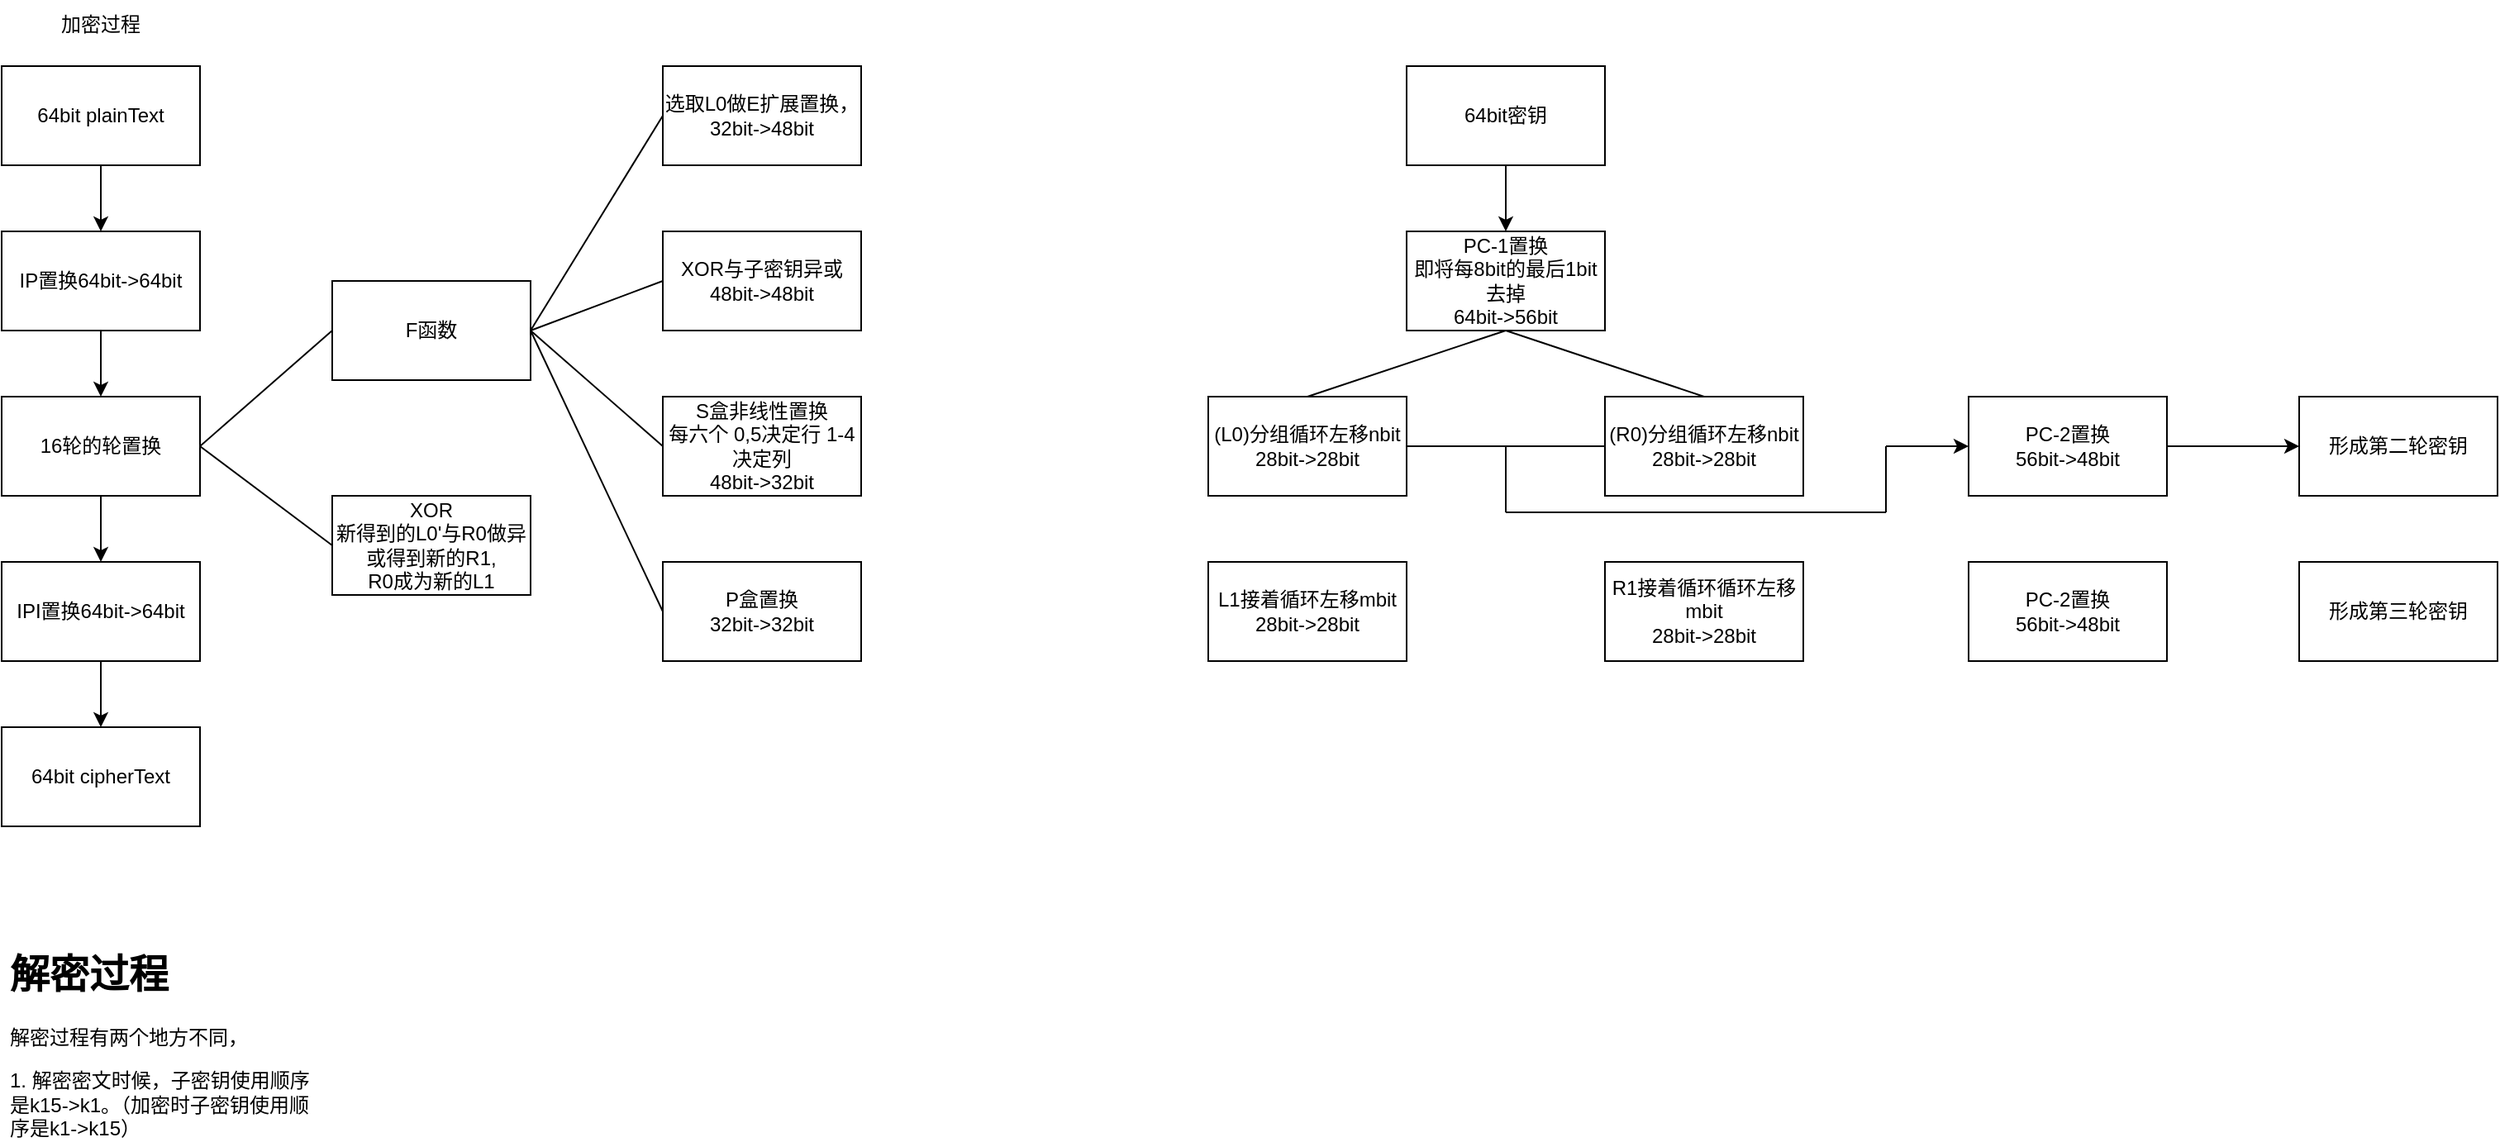 <mxfile version="17.1.0" type="github">
  <diagram id="d-9lN3E3b-7A1qJQFk1q" name="Page-1">
    <mxGraphModel dx="926" dy="537" grid="1" gridSize="10" guides="1" tooltips="1" connect="1" arrows="1" fold="1" page="1" pageScale="1" pageWidth="850" pageHeight="1100" math="0" shadow="0">
      <root>
        <mxCell id="0" />
        <mxCell id="1" parent="0" />
        <mxCell id="XsJQiSFJp8W32oPpOZ8I-12" value="" style="edgeStyle=orthogonalEdgeStyle;rounded=0;orthogonalLoop=1;jettySize=auto;html=1;" parent="1" source="XsJQiSFJp8W32oPpOZ8I-1" target="XsJQiSFJp8W32oPpOZ8I-2" edge="1">
          <mxGeometry relative="1" as="geometry" />
        </mxCell>
        <mxCell id="XsJQiSFJp8W32oPpOZ8I-1" value="64bit plainText" style="rounded=0;whiteSpace=wrap;html=1;" parent="1" vertex="1">
          <mxGeometry x="160" y="100" width="120" height="60" as="geometry" />
        </mxCell>
        <mxCell id="XsJQiSFJp8W32oPpOZ8I-13" value="" style="edgeStyle=orthogonalEdgeStyle;rounded=0;orthogonalLoop=1;jettySize=auto;html=1;" parent="1" source="XsJQiSFJp8W32oPpOZ8I-2" target="XsJQiSFJp8W32oPpOZ8I-3" edge="1">
          <mxGeometry relative="1" as="geometry" />
        </mxCell>
        <mxCell id="XsJQiSFJp8W32oPpOZ8I-2" value="IP置换64bit-&amp;gt;64bit" style="rounded=0;whiteSpace=wrap;html=1;" parent="1" vertex="1">
          <mxGeometry x="160" y="200" width="120" height="60" as="geometry" />
        </mxCell>
        <mxCell id="XsJQiSFJp8W32oPpOZ8I-14" value="" style="edgeStyle=orthogonalEdgeStyle;rounded=0;orthogonalLoop=1;jettySize=auto;html=1;" parent="1" source="XsJQiSFJp8W32oPpOZ8I-3" target="XsJQiSFJp8W32oPpOZ8I-4" edge="1">
          <mxGeometry relative="1" as="geometry" />
        </mxCell>
        <mxCell id="XsJQiSFJp8W32oPpOZ8I-3" value="16轮的轮置换" style="rounded=0;whiteSpace=wrap;html=1;" parent="1" vertex="1">
          <mxGeometry x="160" y="300" width="120" height="60" as="geometry" />
        </mxCell>
        <mxCell id="XsJQiSFJp8W32oPpOZ8I-15" value="" style="edgeStyle=orthogonalEdgeStyle;rounded=0;orthogonalLoop=1;jettySize=auto;html=1;" parent="1" source="XsJQiSFJp8W32oPpOZ8I-4" target="XsJQiSFJp8W32oPpOZ8I-5" edge="1">
          <mxGeometry relative="1" as="geometry" />
        </mxCell>
        <mxCell id="XsJQiSFJp8W32oPpOZ8I-4" value="IPI置换64bit-&amp;gt;64bit" style="rounded=0;whiteSpace=wrap;html=1;" parent="1" vertex="1">
          <mxGeometry x="160" y="400" width="120" height="60" as="geometry" />
        </mxCell>
        <mxCell id="XsJQiSFJp8W32oPpOZ8I-5" value="64bit cipherText" style="rounded=0;whiteSpace=wrap;html=1;" parent="1" vertex="1">
          <mxGeometry x="160" y="500" width="120" height="60" as="geometry" />
        </mxCell>
        <mxCell id="XsJQiSFJp8W32oPpOZ8I-6" value="F函数" style="rounded=0;whiteSpace=wrap;html=1;" parent="1" vertex="1">
          <mxGeometry x="360" y="230" width="120" height="60" as="geometry" />
        </mxCell>
        <mxCell id="XsJQiSFJp8W32oPpOZ8I-7" value="XOR&lt;br&gt;新得到的L0&#39;与R0做异或得到新的R1,&lt;br&gt;R0成为新的L1" style="rounded=0;whiteSpace=wrap;html=1;" parent="1" vertex="1">
          <mxGeometry x="360" y="360" width="120" height="60" as="geometry" />
        </mxCell>
        <mxCell id="XsJQiSFJp8W32oPpOZ8I-8" value="选取L0做E扩展置换，32bit-&amp;gt;48bit" style="rounded=0;whiteSpace=wrap;html=1;" parent="1" vertex="1">
          <mxGeometry x="560" y="100" width="120" height="60" as="geometry" />
        </mxCell>
        <mxCell id="XsJQiSFJp8W32oPpOZ8I-9" value="XOR与子密钥异或&lt;br&gt;48bit-&amp;gt;48bit" style="rounded=0;whiteSpace=wrap;html=1;" parent="1" vertex="1">
          <mxGeometry x="560" y="200" width="120" height="60" as="geometry" />
        </mxCell>
        <mxCell id="XsJQiSFJp8W32oPpOZ8I-10" value="S盒非线性置换&lt;br&gt;每六个 0,5决定行 1-4决定列&lt;br&gt;48bit-&amp;gt;32bit" style="rounded=0;whiteSpace=wrap;html=1;" parent="1" vertex="1">
          <mxGeometry x="560" y="300" width="120" height="60" as="geometry" />
        </mxCell>
        <mxCell id="XsJQiSFJp8W32oPpOZ8I-11" value="P盒置换&lt;br&gt;32bit-&amp;gt;32bit" style="rounded=0;whiteSpace=wrap;html=1;" parent="1" vertex="1">
          <mxGeometry x="560" y="400" width="120" height="60" as="geometry" />
        </mxCell>
        <mxCell id="XsJQiSFJp8W32oPpOZ8I-18" value="" style="endArrow=none;html=1;rounded=0;exitX=1;exitY=0.5;exitDx=0;exitDy=0;entryX=0;entryY=0.5;entryDx=0;entryDy=0;" parent="1" source="XsJQiSFJp8W32oPpOZ8I-3" target="XsJQiSFJp8W32oPpOZ8I-6" edge="1">
          <mxGeometry width="50" height="50" relative="1" as="geometry">
            <mxPoint x="400" y="340" as="sourcePoint" />
            <mxPoint x="450" y="290" as="targetPoint" />
          </mxGeometry>
        </mxCell>
        <mxCell id="XsJQiSFJp8W32oPpOZ8I-19" value="" style="endArrow=none;html=1;rounded=0;exitX=1;exitY=0.5;exitDx=0;exitDy=0;entryX=0;entryY=0.5;entryDx=0;entryDy=0;" parent="1" source="XsJQiSFJp8W32oPpOZ8I-3" target="XsJQiSFJp8W32oPpOZ8I-7" edge="1">
          <mxGeometry width="50" height="50" relative="1" as="geometry">
            <mxPoint x="400" y="340" as="sourcePoint" />
            <mxPoint x="450" y="290" as="targetPoint" />
          </mxGeometry>
        </mxCell>
        <mxCell id="XsJQiSFJp8W32oPpOZ8I-20" value="" style="endArrow=none;html=1;rounded=0;entryX=0;entryY=0.5;entryDx=0;entryDy=0;exitX=1;exitY=0.5;exitDx=0;exitDy=0;" parent="1" source="XsJQiSFJp8W32oPpOZ8I-6" target="XsJQiSFJp8W32oPpOZ8I-8" edge="1">
          <mxGeometry width="50" height="50" relative="1" as="geometry">
            <mxPoint x="400" y="340" as="sourcePoint" />
            <mxPoint x="450" y="290" as="targetPoint" />
          </mxGeometry>
        </mxCell>
        <mxCell id="XsJQiSFJp8W32oPpOZ8I-21" value="" style="endArrow=none;html=1;rounded=0;entryX=0;entryY=0.5;entryDx=0;entryDy=0;exitX=1;exitY=0.5;exitDx=0;exitDy=0;" parent="1" source="XsJQiSFJp8W32oPpOZ8I-6" target="XsJQiSFJp8W32oPpOZ8I-9" edge="1">
          <mxGeometry width="50" height="50" relative="1" as="geometry">
            <mxPoint x="400" y="340" as="sourcePoint" />
            <mxPoint x="450" y="290" as="targetPoint" />
          </mxGeometry>
        </mxCell>
        <mxCell id="XsJQiSFJp8W32oPpOZ8I-22" value="" style="endArrow=none;html=1;rounded=0;entryX=0;entryY=0.5;entryDx=0;entryDy=0;exitX=1;exitY=0.5;exitDx=0;exitDy=0;" parent="1" source="XsJQiSFJp8W32oPpOZ8I-6" target="XsJQiSFJp8W32oPpOZ8I-10" edge="1">
          <mxGeometry width="50" height="50" relative="1" as="geometry">
            <mxPoint x="400" y="340" as="sourcePoint" />
            <mxPoint x="450" y="290" as="targetPoint" />
          </mxGeometry>
        </mxCell>
        <mxCell id="XsJQiSFJp8W32oPpOZ8I-23" value="" style="endArrow=none;html=1;rounded=0;entryX=0;entryY=0.5;entryDx=0;entryDy=0;exitX=1;exitY=0.5;exitDx=0;exitDy=0;" parent="1" source="XsJQiSFJp8W32oPpOZ8I-6" target="XsJQiSFJp8W32oPpOZ8I-11" edge="1">
          <mxGeometry width="50" height="50" relative="1" as="geometry">
            <mxPoint x="400" y="340" as="sourcePoint" />
            <mxPoint x="450" y="290" as="targetPoint" />
          </mxGeometry>
        </mxCell>
        <mxCell id="XsJQiSFJp8W32oPpOZ8I-24" value="加密过程" style="text;html=1;strokeColor=none;fillColor=none;align=center;verticalAlign=middle;whiteSpace=wrap;rounded=0;" parent="1" vertex="1">
          <mxGeometry x="190" y="60" width="60" height="30" as="geometry" />
        </mxCell>
        <mxCell id="XsJQiSFJp8W32oPpOZ8I-35" value="" style="edgeStyle=orthogonalEdgeStyle;rounded=0;orthogonalLoop=1;jettySize=auto;html=1;" parent="1" source="XsJQiSFJp8W32oPpOZ8I-25" target="XsJQiSFJp8W32oPpOZ8I-26" edge="1">
          <mxGeometry relative="1" as="geometry" />
        </mxCell>
        <mxCell id="XsJQiSFJp8W32oPpOZ8I-25" value="64bit密钥" style="rounded=0;whiteSpace=wrap;html=1;" parent="1" vertex="1">
          <mxGeometry x="1010" y="100" width="120" height="60" as="geometry" />
        </mxCell>
        <mxCell id="XsJQiSFJp8W32oPpOZ8I-26" value="PC-1置换&lt;br&gt;即将每8bit的最后1bit去掉&lt;br&gt;64bit-&amp;gt;56bit" style="rounded=0;whiteSpace=wrap;html=1;" parent="1" vertex="1">
          <mxGeometry x="1010" y="200" width="120" height="60" as="geometry" />
        </mxCell>
        <mxCell id="XsJQiSFJp8W32oPpOZ8I-27" value="(L0)分组循环左移nbit&lt;br&gt;28bit-&amp;gt;28bit" style="rounded=0;whiteSpace=wrap;html=1;" parent="1" vertex="1">
          <mxGeometry x="890" y="300" width="120" height="60" as="geometry" />
        </mxCell>
        <mxCell id="XsJQiSFJp8W32oPpOZ8I-28" value="(R0)分组循环左移nbit&lt;br&gt;28bit-&amp;gt;28bit" style="rounded=0;whiteSpace=wrap;html=1;" parent="1" vertex="1">
          <mxGeometry x="1130" y="300" width="120" height="60" as="geometry" />
        </mxCell>
        <mxCell id="XsJQiSFJp8W32oPpOZ8I-29" value="PC-2置换&lt;br&gt;56bit-&amp;gt;48bit" style="rounded=0;whiteSpace=wrap;html=1;" parent="1" vertex="1">
          <mxGeometry x="1350" y="300" width="120" height="60" as="geometry" />
        </mxCell>
        <mxCell id="XsJQiSFJp8W32oPpOZ8I-30" value="L1接着循环左移mbit&lt;br&gt;28bit-&amp;gt;28bit" style="rounded=0;whiteSpace=wrap;html=1;" parent="1" vertex="1">
          <mxGeometry x="890" y="400" width="120" height="60" as="geometry" />
        </mxCell>
        <mxCell id="XsJQiSFJp8W32oPpOZ8I-31" value="R1接着循环循环左移mbit&lt;br&gt;28bit-&amp;gt;28bit" style="rounded=0;whiteSpace=wrap;html=1;" parent="1" vertex="1">
          <mxGeometry x="1130" y="400" width="120" height="60" as="geometry" />
        </mxCell>
        <mxCell id="XsJQiSFJp8W32oPpOZ8I-32" value="PC-2置换&lt;br&gt;56bit-&amp;gt;48bit" style="rounded=0;whiteSpace=wrap;html=1;" parent="1" vertex="1">
          <mxGeometry x="1350" y="400" width="120" height="60" as="geometry" />
        </mxCell>
        <mxCell id="XsJQiSFJp8W32oPpOZ8I-33" value="形成第二轮密钥" style="rounded=0;whiteSpace=wrap;html=1;" parent="1" vertex="1">
          <mxGeometry x="1550" y="300" width="120" height="60" as="geometry" />
        </mxCell>
        <mxCell id="XsJQiSFJp8W32oPpOZ8I-34" value="形成第三轮密钥" style="rounded=0;whiteSpace=wrap;html=1;" parent="1" vertex="1">
          <mxGeometry x="1550" y="400" width="120" height="60" as="geometry" />
        </mxCell>
        <mxCell id="XsJQiSFJp8W32oPpOZ8I-36" value="" style="endArrow=none;html=1;rounded=0;entryX=0.5;entryY=1;entryDx=0;entryDy=0;exitX=0.5;exitY=0;exitDx=0;exitDy=0;" parent="1" source="XsJQiSFJp8W32oPpOZ8I-27" target="XsJQiSFJp8W32oPpOZ8I-26" edge="1">
          <mxGeometry width="50" height="50" relative="1" as="geometry">
            <mxPoint x="1030" y="330" as="sourcePoint" />
            <mxPoint x="1080" y="280" as="targetPoint" />
          </mxGeometry>
        </mxCell>
        <mxCell id="XsJQiSFJp8W32oPpOZ8I-37" value="" style="endArrow=none;html=1;rounded=0;entryX=0.5;entryY=1;entryDx=0;entryDy=0;exitX=0.5;exitY=0;exitDx=0;exitDy=0;" parent="1" source="XsJQiSFJp8W32oPpOZ8I-28" target="XsJQiSFJp8W32oPpOZ8I-26" edge="1">
          <mxGeometry width="50" height="50" relative="1" as="geometry">
            <mxPoint x="1240" y="370" as="sourcePoint" />
            <mxPoint x="1290" y="320" as="targetPoint" />
          </mxGeometry>
        </mxCell>
        <mxCell id="XsJQiSFJp8W32oPpOZ8I-38" value="" style="endArrow=none;html=1;rounded=0;exitX=1;exitY=0.5;exitDx=0;exitDy=0;entryX=0;entryY=0.5;entryDx=0;entryDy=0;" parent="1" source="XsJQiSFJp8W32oPpOZ8I-27" target="XsJQiSFJp8W32oPpOZ8I-28" edge="1">
          <mxGeometry width="50" height="50" relative="1" as="geometry">
            <mxPoint x="1240" y="370" as="sourcePoint" />
            <mxPoint x="1290" y="320" as="targetPoint" />
          </mxGeometry>
        </mxCell>
        <mxCell id="XsJQiSFJp8W32oPpOZ8I-39" value="" style="endArrow=none;html=1;rounded=0;" parent="1" edge="1">
          <mxGeometry width="50" height="50" relative="1" as="geometry">
            <mxPoint x="1070" y="330" as="sourcePoint" />
            <mxPoint x="1070" y="370" as="targetPoint" />
          </mxGeometry>
        </mxCell>
        <mxCell id="XsJQiSFJp8W32oPpOZ8I-40" value="" style="endArrow=none;html=1;rounded=0;" parent="1" edge="1">
          <mxGeometry width="50" height="50" relative="1" as="geometry">
            <mxPoint x="1070" y="370" as="sourcePoint" />
            <mxPoint x="1300" y="370" as="targetPoint" />
          </mxGeometry>
        </mxCell>
        <mxCell id="XsJQiSFJp8W32oPpOZ8I-41" value="" style="endArrow=none;html=1;rounded=0;" parent="1" edge="1">
          <mxGeometry width="50" height="50" relative="1" as="geometry">
            <mxPoint x="1300" y="370" as="sourcePoint" />
            <mxPoint x="1300" y="330" as="targetPoint" />
          </mxGeometry>
        </mxCell>
        <mxCell id="XsJQiSFJp8W32oPpOZ8I-42" value="" style="endArrow=classic;html=1;rounded=0;entryX=0;entryY=0.5;entryDx=0;entryDy=0;entryPerimeter=0;" parent="1" target="XsJQiSFJp8W32oPpOZ8I-29" edge="1">
          <mxGeometry width="50" height="50" relative="1" as="geometry">
            <mxPoint x="1300" y="330" as="sourcePoint" />
            <mxPoint x="1330" y="270" as="targetPoint" />
          </mxGeometry>
        </mxCell>
        <mxCell id="XsJQiSFJp8W32oPpOZ8I-43" value="" style="endArrow=classic;html=1;rounded=0;exitX=1;exitY=0.5;exitDx=0;exitDy=0;entryX=0;entryY=0.5;entryDx=0;entryDy=0;" parent="1" source="XsJQiSFJp8W32oPpOZ8I-29" target="XsJQiSFJp8W32oPpOZ8I-33" edge="1">
          <mxGeometry width="50" height="50" relative="1" as="geometry">
            <mxPoint x="1240" y="370" as="sourcePoint" />
            <mxPoint x="1290" y="320" as="targetPoint" />
          </mxGeometry>
        </mxCell>
        <mxCell id="pOI4aVwGCnHXTkQfYsa2-1" value="&lt;h1&gt;解密过程&lt;/h1&gt;&lt;p&gt;解密过程有两个地方不同，&lt;/p&gt;&lt;p&gt;1. 解密密文时候，子密钥使用顺序是k15-&amp;gt;k1。（加密时子密钥使用顺序是k1-&amp;gt;k15）&lt;/p&gt;&lt;p&gt;2. 生成子密钥时候，是循环右移得到子密钥。（加密时是循环左移）&lt;/p&gt;" style="text;html=1;strokeColor=none;fillColor=none;spacing=5;spacingTop=-20;whiteSpace=wrap;overflow=hidden;rounded=0;" vertex="1" parent="1">
          <mxGeometry x="160" y="630" width="190" height="120" as="geometry" />
        </mxCell>
      </root>
    </mxGraphModel>
  </diagram>
</mxfile>

